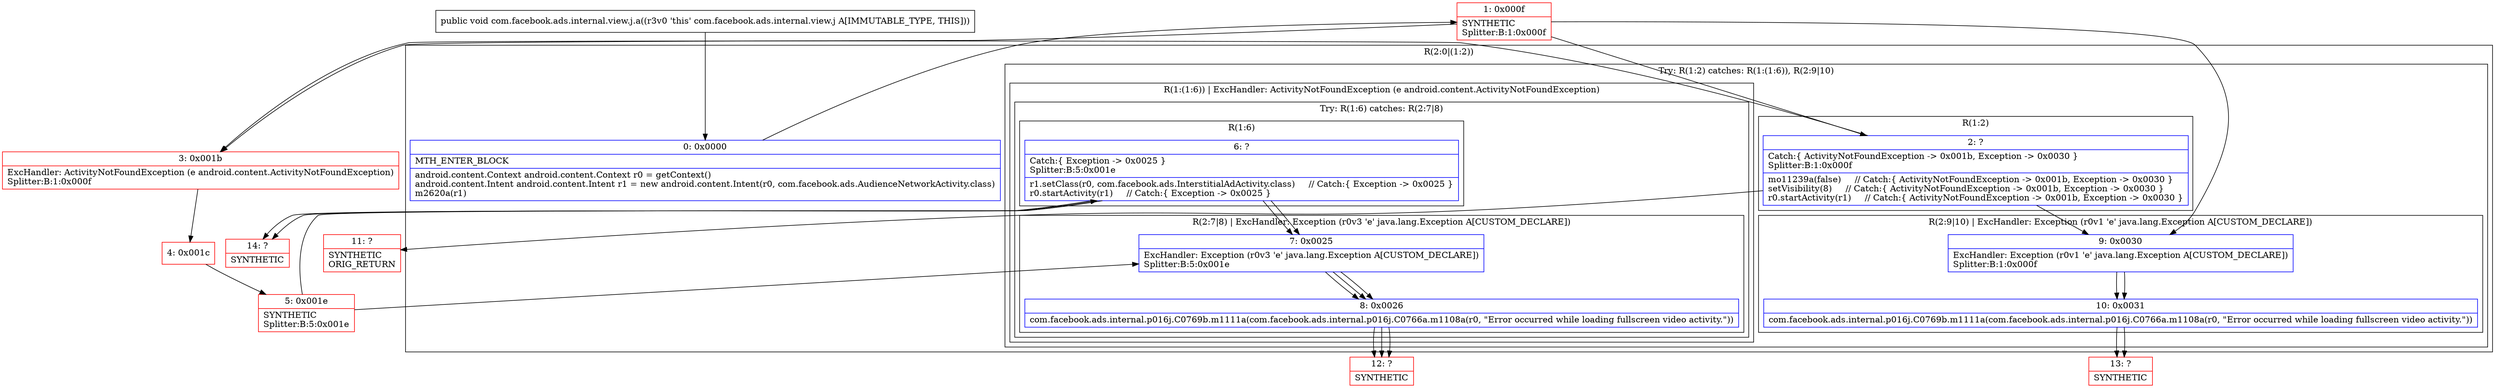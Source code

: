 digraph "CFG forcom.facebook.ads.internal.view.j.a()V" {
subgraph cluster_Region_361838007 {
label = "R(2:0|(1:2))";
node [shape=record,color=blue];
Node_0 [shape=record,label="{0\:\ 0x0000|MTH_ENTER_BLOCK\l|android.content.Context android.content.Context r0 = getContext()\landroid.content.Intent android.content.Intent r1 = new android.content.Intent(r0, com.facebook.ads.AudienceNetworkActivity.class)\lm2620a(r1)\l}"];
subgraph cluster_TryCatchRegion_1786566552 {
label = "Try: R(1:2) catches: R(1:(1:6)), R(2:9|10)";
node [shape=record,color=blue];
subgraph cluster_Region_1950847270 {
label = "R(1:2)";
node [shape=record,color=blue];
Node_2 [shape=record,label="{2\:\ ?|Catch:\{ ActivityNotFoundException \-\> 0x001b, Exception \-\> 0x0030 \}\lSplitter:B:1:0x000f\l|mo11239a(false)     \/\/ Catch:\{ ActivityNotFoundException \-\> 0x001b, Exception \-\> 0x0030 \}\lsetVisibility(8)     \/\/ Catch:\{ ActivityNotFoundException \-\> 0x001b, Exception \-\> 0x0030 \}\lr0.startActivity(r1)     \/\/ Catch:\{ ActivityNotFoundException \-\> 0x001b, Exception \-\> 0x0030 \}\l}"];
}
subgraph cluster_Region_867117235 {
label = "R(1:(1:6)) | ExcHandler: ActivityNotFoundException (e android.content.ActivityNotFoundException)\l";
node [shape=record,color=blue];
subgraph cluster_TryCatchRegion_105362020 {
label = "Try: R(1:6) catches: R(2:7|8)";
node [shape=record,color=blue];
subgraph cluster_Region_1816793980 {
label = "R(1:6)";
node [shape=record,color=blue];
Node_6 [shape=record,label="{6\:\ ?|Catch:\{ Exception \-\> 0x0025 \}\lSplitter:B:5:0x001e\l|r1.setClass(r0, com.facebook.ads.InterstitialAdActivity.class)     \/\/ Catch:\{ Exception \-\> 0x0025 \}\lr0.startActivity(r1)     \/\/ Catch:\{ Exception \-\> 0x0025 \}\l}"];
}
subgraph cluster_Region_1464325596 {
label = "R(2:7|8) | ExcHandler: Exception (r0v3 'e' java.lang.Exception A[CUSTOM_DECLARE])\l";
node [shape=record,color=blue];
Node_7 [shape=record,label="{7\:\ 0x0025|ExcHandler: Exception (r0v3 'e' java.lang.Exception A[CUSTOM_DECLARE])\lSplitter:B:5:0x001e\l}"];
Node_8 [shape=record,label="{8\:\ 0x0026|com.facebook.ads.internal.p016j.C0769b.m1111a(com.facebook.ads.internal.p016j.C0766a.m1108a(r0, \"Error occurred while loading fullscreen video activity.\"))\l}"];
}
}
}
subgraph cluster_Region_1535842491 {
label = "R(2:9|10) | ExcHandler: Exception (r0v1 'e' java.lang.Exception A[CUSTOM_DECLARE])\l";
node [shape=record,color=blue];
Node_9 [shape=record,label="{9\:\ 0x0030|ExcHandler: Exception (r0v1 'e' java.lang.Exception A[CUSTOM_DECLARE])\lSplitter:B:1:0x000f\l}"];
Node_10 [shape=record,label="{10\:\ 0x0031|com.facebook.ads.internal.p016j.C0769b.m1111a(com.facebook.ads.internal.p016j.C0766a.m1108a(r0, \"Error occurred while loading fullscreen video activity.\"))\l}"];
}
}
}
subgraph cluster_Region_867117235 {
label = "R(1:(1:6)) | ExcHandler: ActivityNotFoundException (e android.content.ActivityNotFoundException)\l";
node [shape=record,color=blue];
subgraph cluster_TryCatchRegion_105362020 {
label = "Try: R(1:6) catches: R(2:7|8)";
node [shape=record,color=blue];
subgraph cluster_Region_1816793980 {
label = "R(1:6)";
node [shape=record,color=blue];
Node_6 [shape=record,label="{6\:\ ?|Catch:\{ Exception \-\> 0x0025 \}\lSplitter:B:5:0x001e\l|r1.setClass(r0, com.facebook.ads.InterstitialAdActivity.class)     \/\/ Catch:\{ Exception \-\> 0x0025 \}\lr0.startActivity(r1)     \/\/ Catch:\{ Exception \-\> 0x0025 \}\l}"];
}
subgraph cluster_Region_1464325596 {
label = "R(2:7|8) | ExcHandler: Exception (r0v3 'e' java.lang.Exception A[CUSTOM_DECLARE])\l";
node [shape=record,color=blue];
Node_7 [shape=record,label="{7\:\ 0x0025|ExcHandler: Exception (r0v3 'e' java.lang.Exception A[CUSTOM_DECLARE])\lSplitter:B:5:0x001e\l}"];
Node_8 [shape=record,label="{8\:\ 0x0026|com.facebook.ads.internal.p016j.C0769b.m1111a(com.facebook.ads.internal.p016j.C0766a.m1108a(r0, \"Error occurred while loading fullscreen video activity.\"))\l}"];
}
}
}
subgraph cluster_Region_1535842491 {
label = "R(2:9|10) | ExcHandler: Exception (r0v1 'e' java.lang.Exception A[CUSTOM_DECLARE])\l";
node [shape=record,color=blue];
Node_9 [shape=record,label="{9\:\ 0x0030|ExcHandler: Exception (r0v1 'e' java.lang.Exception A[CUSTOM_DECLARE])\lSplitter:B:1:0x000f\l}"];
Node_10 [shape=record,label="{10\:\ 0x0031|com.facebook.ads.internal.p016j.C0769b.m1111a(com.facebook.ads.internal.p016j.C0766a.m1108a(r0, \"Error occurred while loading fullscreen video activity.\"))\l}"];
}
subgraph cluster_Region_1464325596 {
label = "R(2:7|8) | ExcHandler: Exception (r0v3 'e' java.lang.Exception A[CUSTOM_DECLARE])\l";
node [shape=record,color=blue];
Node_7 [shape=record,label="{7\:\ 0x0025|ExcHandler: Exception (r0v3 'e' java.lang.Exception A[CUSTOM_DECLARE])\lSplitter:B:5:0x001e\l}"];
Node_8 [shape=record,label="{8\:\ 0x0026|com.facebook.ads.internal.p016j.C0769b.m1111a(com.facebook.ads.internal.p016j.C0766a.m1108a(r0, \"Error occurred while loading fullscreen video activity.\"))\l}"];
}
Node_1 [shape=record,color=red,label="{1\:\ 0x000f|SYNTHETIC\lSplitter:B:1:0x000f\l}"];
Node_3 [shape=record,color=red,label="{3\:\ 0x001b|ExcHandler: ActivityNotFoundException (e android.content.ActivityNotFoundException)\lSplitter:B:1:0x000f\l}"];
Node_4 [shape=record,color=red,label="{4\:\ 0x001c}"];
Node_5 [shape=record,color=red,label="{5\:\ 0x001e|SYNTHETIC\lSplitter:B:5:0x001e\l}"];
Node_11 [shape=record,color=red,label="{11\:\ ?|SYNTHETIC\lORIG_RETURN\l}"];
Node_12 [shape=record,color=red,label="{12\:\ ?|SYNTHETIC\l}"];
Node_13 [shape=record,color=red,label="{13\:\ ?|SYNTHETIC\l}"];
Node_14 [shape=record,color=red,label="{14\:\ ?|SYNTHETIC\l}"];
MethodNode[shape=record,label="{public void com.facebook.ads.internal.view.j.a((r3v0 'this' com.facebook.ads.internal.view.j A[IMMUTABLE_TYPE, THIS])) }"];
MethodNode -> Node_0;
Node_0 -> Node_1;
Node_2 -> Node_3;
Node_2 -> Node_9;
Node_2 -> Node_11;
Node_6 -> Node_7;
Node_6 -> Node_14;
Node_7 -> Node_8;
Node_8 -> Node_12;
Node_9 -> Node_10;
Node_10 -> Node_13;
Node_6 -> Node_7;
Node_6 -> Node_14;
Node_7 -> Node_8;
Node_8 -> Node_12;
Node_9 -> Node_10;
Node_10 -> Node_13;
Node_7 -> Node_8;
Node_8 -> Node_12;
Node_1 -> Node_2;
Node_1 -> Node_3;
Node_1 -> Node_9;
Node_3 -> Node_4;
Node_4 -> Node_5;
Node_5 -> Node_6;
Node_5 -> Node_7;
}

